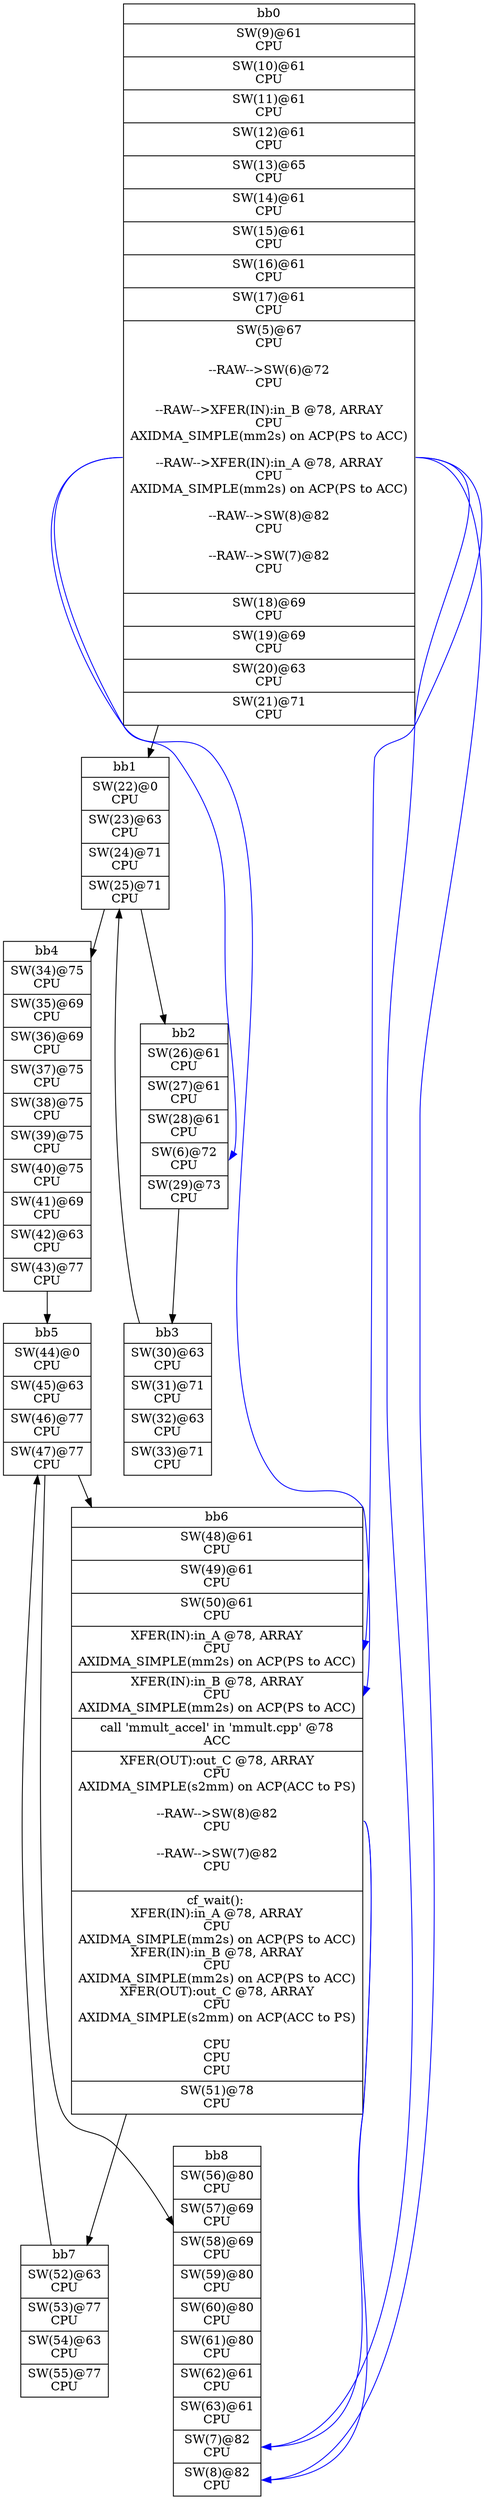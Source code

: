 digraph CDFG {
node [shape=record];
bb0 [shape=record, label = "{bb0|<x0x22d49d0>SW(9)@61\nCPU\n|<x0x22d57a0>SW(10)@61\nCPU\n|<x0x22d59d0>SW(11)@61\nCPU\n|<x0x22d5bd0>SW(12)@61\nCPU\n|<x0x22d5df0>SW(13)@65\nCPU\n|<x0x22dc760>SW(14)@61\nCPU\n|<x0x22dc970>SW(15)@61\nCPU\n|<x0x22dcb80>SW(16)@61\nCPU\n|<x0x22dcd90>SW(17)@61\nCPU\n|<x0x22d8a20>SW(5)@67\nCPU\n\n--RAW--\>SW(6)@72\nCPU\n\n--RAW--\>XFER(IN):in_B @78, ARRAY\nCPU\nAXIDMA_SIMPLE(mm2s) on ACP(PS to ACC)\n\n--RAW--\>XFER(IN):in_A @78, ARRAY\nCPU\nAXIDMA_SIMPLE(mm2s) on ACP(PS to ACC)\n\n--RAW--\>SW(8)@82\nCPU\n\n--RAW--\>SW(7)@82\nCPU\n\n|<x0x22dcfc0>SW(18)@69\nCPU\n|<x0x22dd1b0>SW(19)@69\nCPU\n|<x0x22dd3c0>SW(20)@63\nCPU\n|<x0x22dd5d0>SW(21)@71\nCPU\n}"];
bb1 [shape=record, label = "{bb1|<x0x22dd910>SW(22)@0\nCPU\n|<x0x22ddac0>SW(23)@63\nCPU\n|<x0x22ddcd0>SW(24)@71\nCPU\n|<x0x22ddec0>SW(25)@71\nCPU\n}"];
bb2 [shape=record, label = "{bb2|<x0x22dd830>SW(26)@61\nCPU\n|<x0x22de450>SW(27)@61\nCPU\n|<x0x22de660>SW(28)@61\nCPU\n|<x0x22db920>SW(6)@72\nCPU\n|<x0x22de890>SW(29)@73\nCPU\n}"];
bb3 [shape=record, label = "{bb3|<x0x22deb70>SW(30)@63\nCPU\n|<x0x22dedc0>SW(31)@71\nCPU\n|<x0x22defb0>SW(32)@63\nCPU\n|<x0x22df1c0>SW(33)@71\nCPU\n}"];
bb4 [shape=record, label = "{bb4|<x0x22df570>SW(34)@75\nCPU\n|<x0x22df780>SW(35)@69\nCPU\n|<x0x22df990>SW(36)@69\nCPU\n|<x0x22dfba0>SW(37)@75\nCPU\n|<x0x22dfd80>SW(38)@75\nCPU\n|<x0x22dff70>SW(39)@75\nCPU\n|<x0x22e01c0>SW(40)@75\nCPU\n|<x0x22e03b0>SW(41)@69\nCPU\n|<x0x22e05c0>SW(42)@63\nCPU\n|<x0x22e07d0>SW(43)@77\nCPU\n}"];
bb5 [shape=record, label = "{bb5|<x0x22e0ab0>SW(44)@0\nCPU\n|<x0x22e0ca0>SW(45)@63\nCPU\n|<x0x22e0eb0>SW(46)@77\nCPU\n|<x0x22e10c0>SW(47)@77\nCPU\n}"];
bb6 [shape=record, label = "{bb6|<x0x22e13b0>SW(48)@61\nCPU\n|<x0x22e1600>SW(49)@61\nCPU\n|<x0x22e1810>SW(50)@61\nCPU\n|<x0x22e3e80>XFER(IN):in_A @78, ARRAY\nCPU\nAXIDMA_SIMPLE(mm2s) on ACP(PS to ACC)\n|<x0x22e3f40>XFER(IN):in_B @78, ARRAY\nCPU\nAXIDMA_SIMPLE(mm2s) on ACP(PS to ACC)\n|<x0x22cfb00>call 'mmult_accel' in 'mmult.cpp' @78\nACC\n|<x0x22e4020>XFER(OUT):out_C @78, ARRAY\nCPU\nAXIDMA_SIMPLE(s2mm) on ACP(ACC to PS)\n\n--RAW--\>SW(8)@82\nCPU\n\n--RAW--\>SW(7)@82\nCPU\n\n|<x0x22da540>cf_wait(): \nXFER(IN):in_A @78, ARRAY\nCPU\nAXIDMA_SIMPLE(mm2s) on ACP(PS to ACC)\nXFER(IN):in_B @78, ARRAY\nCPU\nAXIDMA_SIMPLE(mm2s) on ACP(PS to ACC)\nXFER(OUT):out_C @78, ARRAY\nCPU\nAXIDMA_SIMPLE(s2mm) on ACP(ACC to PS)\n\nCPU\nCPU\nCPU\n|<x0x22e1a40>SW(51)@78\nCPU\n}"];
bb7 [shape=record, label = "{bb7|<x0x22e1d20>SW(52)@63\nCPU\n|<x0x22e1f70>SW(53)@77\nCPU\n|<x0x22e2160>SW(54)@63\nCPU\n|<x0x22e2370>SW(55)@77\nCPU\n}"];
bb8 [shape=record, label = "{bb8|<x0x22df4a0>SW(56)@80\nCPU\n|<x0x22e29f0>SW(57)@69\nCPU\n|<x0x22e2c10>SW(58)@69\nCPU\n|<x0x22e2e20>SW(59)@80\nCPU\n|<x0x22e3010>SW(60)@80\nCPU\n|<x0x22e3200>SW(61)@80\nCPU\n|<x0x22e3450>SW(62)@61\nCPU\n|<x0x22e3660>SW(63)@61\nCPU\n|<x0x22d3e20>SW(7)@82\nCPU\n|<x0x22d6250>SW(8)@82\nCPU\n}"];
bb0 -> bb1
bb1 -> bb2
bb1 -> bb4
bb2 -> bb3
bb3 -> bb1
bb4 -> bb5
bb5 -> bb6
bb5 -> bb8
bb6 -> bb7
bb7 -> bb5
bb0:x0x22d8a20 -> bb2:x0x22db920[color=blue]
bb0:x0x22d8a20 -> bb6:x0x22e3f40[color=blue]
bb0:x0x22d8a20 -> bb6:x0x22e3e80[color=blue]
bb0:x0x22d8a20 -> bb8:x0x22d6250[color=blue]
bb0:x0x22d8a20 -> bb8:x0x22d3e20[color=blue]
bb6:x0x22e4020 -> bb8:x0x22d6250[color=blue]
bb6:x0x22e4020 -> bb8:x0x22d3e20[color=blue]
}
